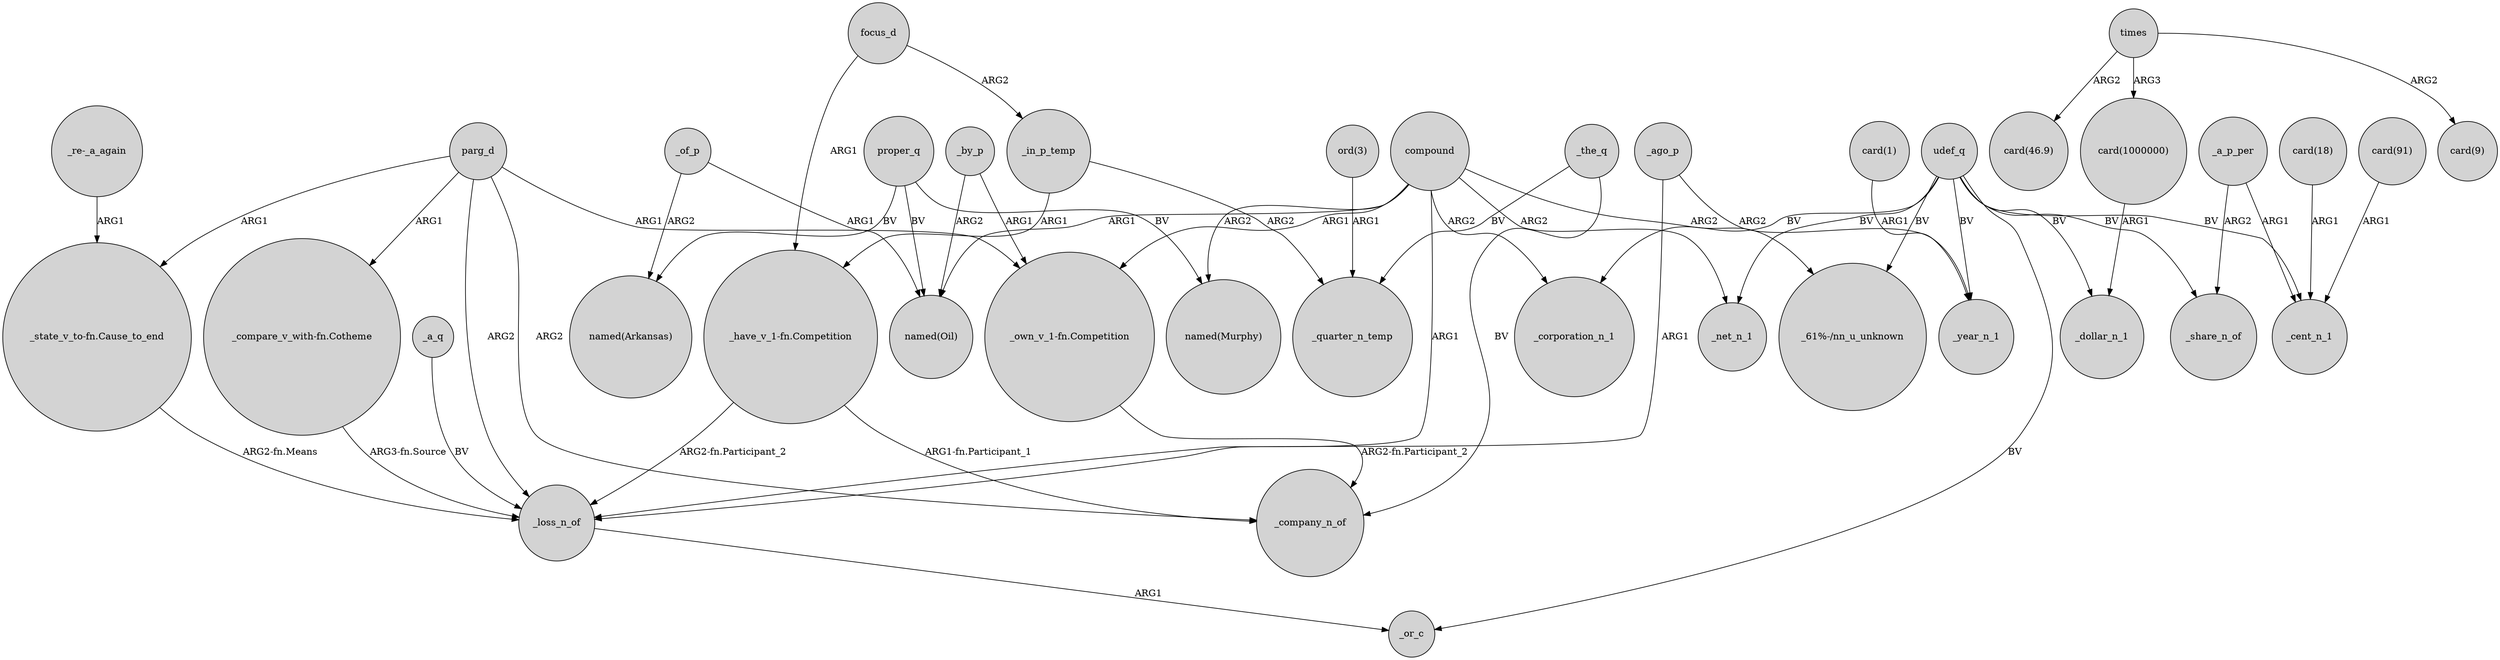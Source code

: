 digraph {
	node [shape=circle style=filled]
	"_compare_v_with-fn.Cotheme" -> _loss_n_of [label="ARG3-fn.Source"]
	_of_p -> "named(Oil)" [label=ARG1]
	_a_q -> _loss_n_of [label=BV]
	_in_p_temp -> _quarter_n_temp [label=ARG2]
	compound -> "named(Murphy)" [label=ARG2]
	parg_d -> _loss_n_of [label=ARG2]
	compound -> _net_n_1 [label=ARG2]
	"ord(3)" -> _quarter_n_temp [label=ARG1]
	"card(91)" -> _cent_n_1 [label=ARG1]
	parg_d -> "_own_v_1-fn.Competition" [label=ARG1]
	_ago_p -> _loss_n_of [label=ARG1]
	_a_p_per -> _cent_n_1 [label=ARG1]
	"card(1)" -> _year_n_1 [label=ARG1]
	_the_q -> _quarter_n_temp [label=BV]
	times -> "card(1000000)" [label=ARG3]
	focus_d -> "_have_v_1-fn.Competition" [label=ARG1]
	parg_d -> _company_n_of [label=ARG2]
	udef_q -> _cent_n_1 [label=BV]
	udef_q -> _or_c [label=BV]
	_by_p -> "named(Oil)" [label=ARG2]
	proper_q -> "named(Murphy)" [label=BV]
	"_have_v_1-fn.Competition" -> _loss_n_of [label="ARG2-fn.Participant_2"]
	compound -> _loss_n_of [label=ARG1]
	times -> "card(46.9)" [label=ARG2]
	_a_p_per -> _share_n_of [label=ARG2]
	udef_q -> "_61%-/nn_u_unknown" [label=BV]
	udef_q -> _share_n_of [label=BV]
	udef_q -> _net_n_1 [label=BV]
	"_re-_a_again" -> "_state_v_to-fn.Cause_to_end" [label=ARG1]
	udef_q -> _dollar_n_1 [label=BV]
	"card(1000000)" -> _dollar_n_1 [label=ARG1]
	compound -> "_own_v_1-fn.Competition" [label=ARG1]
	compound -> "named(Oil)" [label=ARG1]
	proper_q -> "named(Arkansas)" [label=BV]
	focus_d -> _in_p_temp [label=ARG2]
	"_have_v_1-fn.Competition" -> _company_n_of [label="ARG1-fn.Participant_1"]
	_of_p -> "named(Arkansas)" [label=ARG2]
	"card(18)" -> _cent_n_1 [label=ARG1]
	_ago_p -> _year_n_1 [label=ARG2]
	_loss_n_of -> _or_c [label=ARG1]
	compound -> _corporation_n_1 [label=ARG2]
	udef_q -> _corporation_n_1 [label=BV]
	_by_p -> "_own_v_1-fn.Competition" [label=ARG1]
	udef_q -> _year_n_1 [label=BV]
	parg_d -> "_compare_v_with-fn.Cotheme" [label=ARG1]
	proper_q -> "named(Oil)" [label=BV]
	times -> "card(9)" [label=ARG2]
	_the_q -> _company_n_of [label=BV]
	"_own_v_1-fn.Competition" -> _company_n_of [label="ARG2-fn.Participant_2"]
	parg_d -> "_state_v_to-fn.Cause_to_end" [label=ARG1]
	compound -> "_61%-/nn_u_unknown" [label=ARG2]
	_in_p_temp -> "_have_v_1-fn.Competition" [label=ARG1]
	"_state_v_to-fn.Cause_to_end" -> _loss_n_of [label="ARG2-fn.Means"]
}
